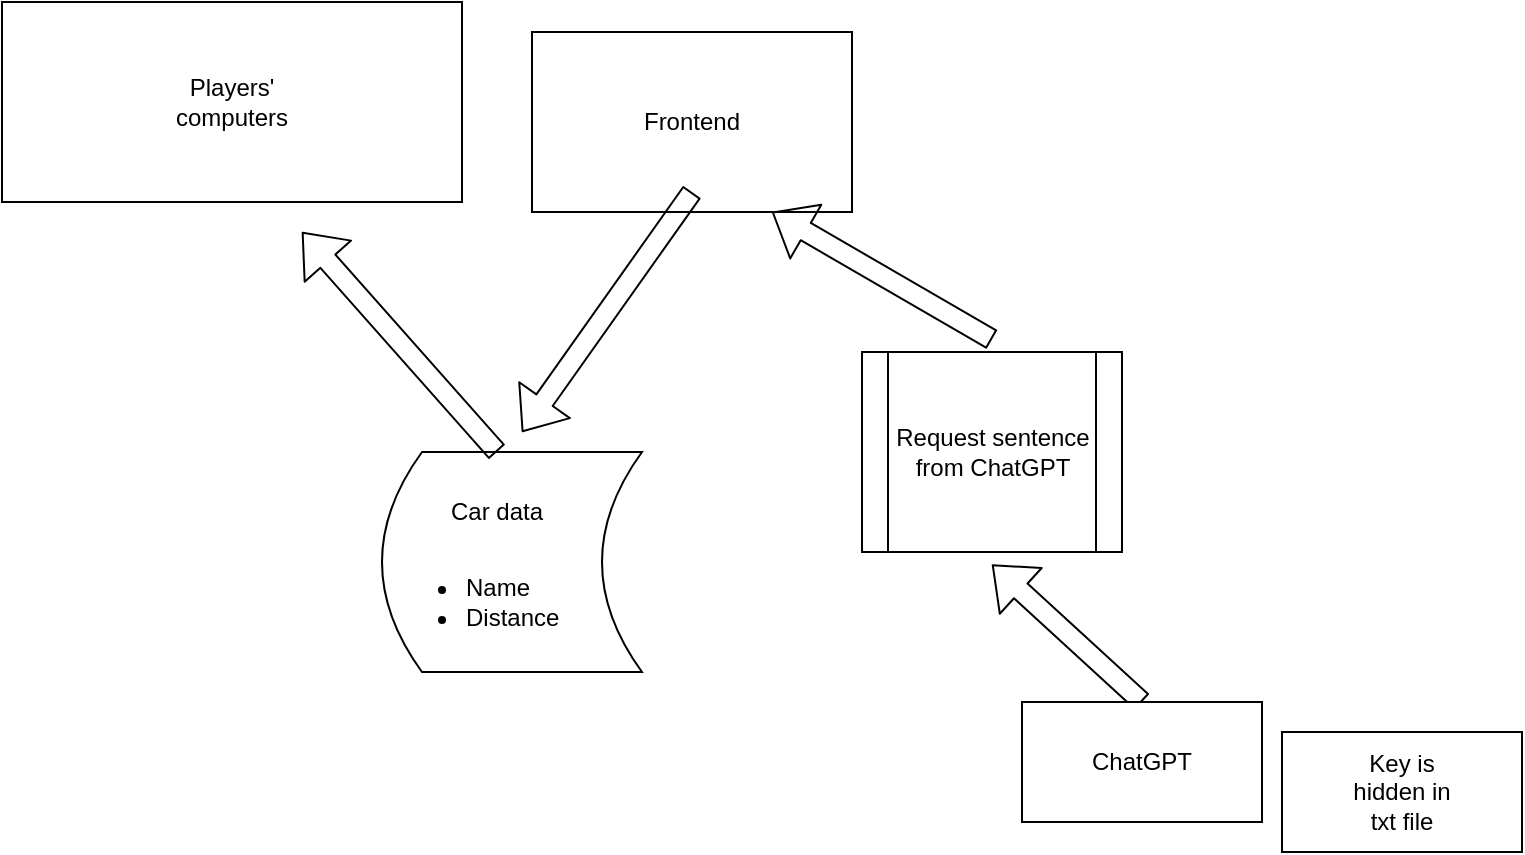 <mxfile>
    <diagram id="JxPJDuJySM7g4hbUpDWP" name="Page-1">
        <mxGraphModel dx="960" dy="432" grid="1" gridSize="10" guides="1" tooltips="1" connect="1" arrows="1" fold="1" page="1" pageScale="1" pageWidth="850" pageHeight="1100" math="0" shadow="0">
            <root>
                <mxCell id="0"/>
                <mxCell id="1" parent="0"/>
                <mxCell id="2" value="" style="rounded=0;whiteSpace=wrap;html=1;" vertex="1" parent="1">
                    <mxGeometry x="315" y="50" width="160" height="90" as="geometry"/>
                </mxCell>
                <mxCell id="5" style="edgeStyle=none;shape=flexArrow;html=1;exitX=0.5;exitY=1;exitDx=0;exitDy=0;" edge="1" parent="1" source="3">
                    <mxGeometry relative="1" as="geometry">
                        <mxPoint x="310" y="250" as="targetPoint"/>
                    </mxGeometry>
                </mxCell>
                <mxCell id="3" value="Frontend" style="text;html=1;strokeColor=none;fillColor=none;align=center;verticalAlign=middle;whiteSpace=wrap;rounded=0;" vertex="1" parent="1">
                    <mxGeometry x="340" y="60" width="110" height="70" as="geometry"/>
                </mxCell>
                <mxCell id="6" value="" style="shape=dataStorage;whiteSpace=wrap;html=1;fixedSize=1;" vertex="1" parent="1">
                    <mxGeometry x="240" y="260" width="130" height="110" as="geometry"/>
                </mxCell>
                <mxCell id="15" style="edgeStyle=none;shape=flexArrow;html=1;exitX=0.5;exitY=0;exitDx=0;exitDy=0;" edge="1" parent="1" source="7">
                    <mxGeometry relative="1" as="geometry">
                        <mxPoint x="200" y="150" as="targetPoint"/>
                    </mxGeometry>
                </mxCell>
                <mxCell id="7" value="Car data" style="text;html=1;strokeColor=none;fillColor=none;align=center;verticalAlign=middle;whiteSpace=wrap;rounded=0;" vertex="1" parent="1">
                    <mxGeometry x="255" y="260" width="85" height="60" as="geometry"/>
                </mxCell>
                <mxCell id="8" value="&lt;ul&gt;&lt;li&gt;Name&lt;/li&gt;&lt;li&gt;Distance&lt;/li&gt;&lt;/ul&gt;" style="text;strokeColor=none;fillColor=none;html=1;whiteSpace=wrap;verticalAlign=middle;overflow=hidden;" vertex="1" parent="1">
                    <mxGeometry x="240" y="270" width="152" height="130" as="geometry"/>
                </mxCell>
                <mxCell id="18" style="edgeStyle=none;shape=flexArrow;html=1;exitX=0.5;exitY=0;exitDx=0;exitDy=0;entryX=0.5;entryY=1;entryDx=0;entryDy=0;" edge="1" parent="1" source="9" target="13">
                    <mxGeometry relative="1" as="geometry"/>
                </mxCell>
                <mxCell id="9" value="" style="rounded=0;whiteSpace=wrap;html=1;" vertex="1" parent="1">
                    <mxGeometry x="560" y="385" width="120" height="60" as="geometry"/>
                </mxCell>
                <mxCell id="10" value="ChatGPT" style="text;html=1;strokeColor=none;fillColor=none;align=center;verticalAlign=middle;whiteSpace=wrap;rounded=0;" vertex="1" parent="1">
                    <mxGeometry x="590" y="400" width="60" height="30" as="geometry"/>
                </mxCell>
                <mxCell id="12" value="" style="shape=process;whiteSpace=wrap;html=1;backgroundOutline=1;" vertex="1" parent="1">
                    <mxGeometry x="480" y="210" width="130" height="100" as="geometry"/>
                </mxCell>
                <mxCell id="19" style="edgeStyle=none;shape=flexArrow;html=1;exitX=0.5;exitY=0;exitDx=0;exitDy=0;entryX=0.75;entryY=1;entryDx=0;entryDy=0;" edge="1" parent="1" source="13" target="2">
                    <mxGeometry relative="1" as="geometry"/>
                </mxCell>
                <mxCell id="13" value="Request sentence from ChatGPT" style="text;html=1;strokeColor=none;fillColor=none;align=center;verticalAlign=middle;whiteSpace=wrap;rounded=0;" vertex="1" parent="1">
                    <mxGeometry x="487.5" y="203.75" width="115" height="112.5" as="geometry"/>
                </mxCell>
                <mxCell id="16" value="" style="rounded=0;whiteSpace=wrap;html=1;" vertex="1" parent="1">
                    <mxGeometry x="50" y="35" width="230" height="100" as="geometry"/>
                </mxCell>
                <mxCell id="17" value="Players' computers" style="text;html=1;strokeColor=none;fillColor=none;align=center;verticalAlign=middle;whiteSpace=wrap;rounded=0;" vertex="1" parent="1">
                    <mxGeometry x="135" y="70" width="60" height="30" as="geometry"/>
                </mxCell>
                <mxCell id="21" value="" style="rounded=0;whiteSpace=wrap;html=1;" vertex="1" parent="1">
                    <mxGeometry x="690" y="400" width="120" height="60" as="geometry"/>
                </mxCell>
                <mxCell id="22" value="Key is hidden in txt file" style="text;html=1;strokeColor=none;fillColor=none;align=center;verticalAlign=middle;whiteSpace=wrap;rounded=0;" vertex="1" parent="1">
                    <mxGeometry x="720" y="415" width="60" height="30" as="geometry"/>
                </mxCell>
            </root>
        </mxGraphModel>
    </diagram>
</mxfile>